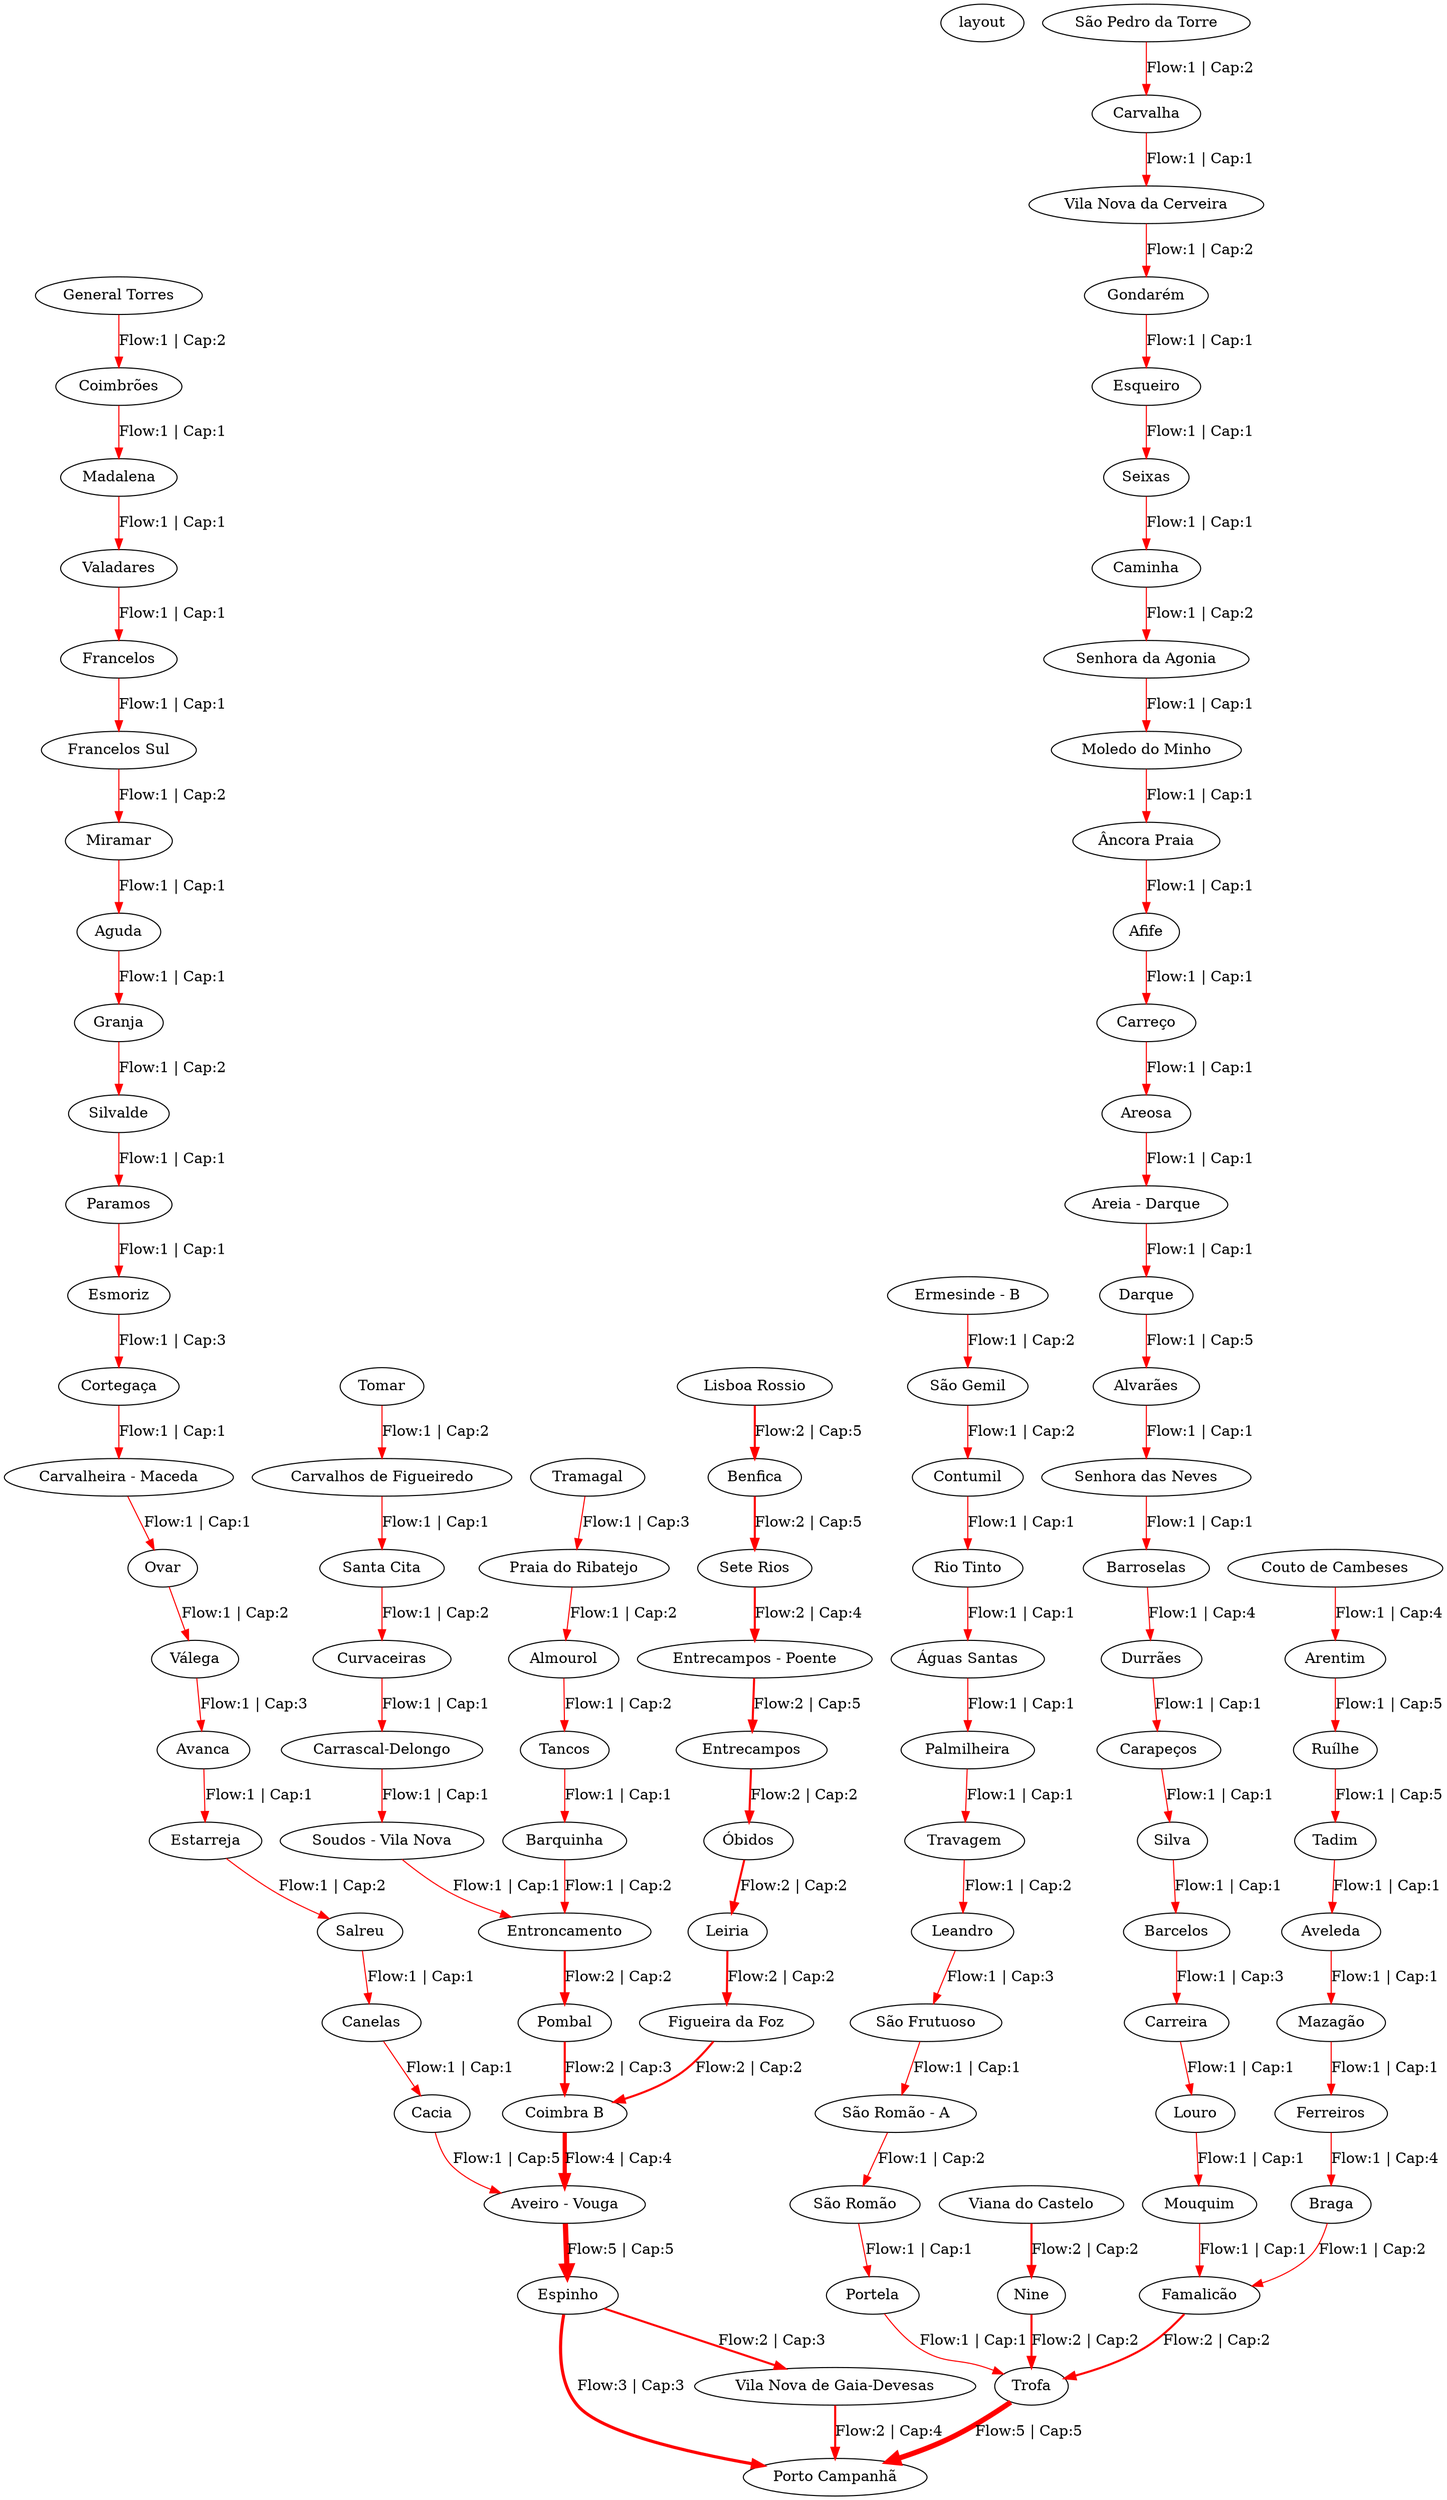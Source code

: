 digraph G {
layout: neato;

	"Viana do Castelo" -> "Nine" [label="Flow:2 | Cap:2", color=red, penwidth=2];
	"Nine" -> "Trofa" [label="Flow:2 | Cap:2", color=red, penwidth=2];
	"Pombal" -> "Coimbra B" [label="Flow:2 | Cap:3", color=red, penwidth=2];
	"Vila Nova de Gaia-Devesas" -> "Porto Campanhã" [label="Flow:2 | Cap:4", color=red, penwidth=2];
	"Silva" -> "Barcelos" [label="Flow:1 | Cap:1", color=red, penwidth=1];
	"São Pedro da Torre" -> "Carvalha" [label="Flow:1 | Cap:2", color=red, penwidth=1];
	"Estarreja" -> "Salreu" [label="Flow:1 | Cap:2", color=red, penwidth=1];
	"Famalicão" -> "Trofa" [label="Flow:2 | Cap:2", color=red, penwidth=2];
	"Darque" -> "Alvarães" [label="Flow:1 | Cap:5", color=red, penwidth=1];
	"Aveiro - Vouga" -> "Espinho" [label="Flow:5 | Cap:5", color=red, penwidth=5];
	"São Romão" -> "Portela" [label="Flow:1 | Cap:1", color=red, penwidth=1];
	"São Frutuoso" -> "São Romão - A" [label="Flow:1 | Cap:1", color=red, penwidth=1];
	"Carreço" -> "Areosa" [label="Flow:1 | Cap:1", color=red, penwidth=1];
	"Afife" -> "Carreço" [label="Flow:1 | Cap:1", color=red, penwidth=1];
	"Ferreiros" -> "Braga" [label="Flow:1 | Cap:4", color=red, penwidth=1];
	"Contumil" -> "Rio Tinto" [label="Flow:1 | Cap:1", color=red, penwidth=1];
	"Rio Tinto" -> "Águas Santas" [label="Flow:1 | Cap:1", color=red, penwidth=1];
	"Entroncamento" -> "Pombal" [label="Flow:2 | Cap:2", color=red, penwidth=2];
	"Senhora da Agonia" -> "Moledo do Minho" [label="Flow:1 | Cap:1", color=red, penwidth=1];
	"Avanca" -> "Estarreja" [label="Flow:1 | Cap:1", color=red, penwidth=1];
	"Braga" -> "Famalicão" [label="Flow:1 | Cap:2", color=red, penwidth=1];
	"Salreu" -> "Canelas" [label="Flow:1 | Cap:1", color=red, penwidth=1];
	"Granja" -> "Silvalde" [label="Flow:1 | Cap:2", color=red, penwidth=1];
	"Francelos" -> "Francelos Sul" [label="Flow:1 | Cap:1", color=red, penwidth=1];
	"Espinho" -> "Porto Campanhã" [label="Flow:3 | Cap:3", color=red, penwidth=3];
	"Espinho" -> "Vila Nova de Gaia-Devesas" [label="Flow:2 | Cap:3", color=red, penwidth=2];
	"Carapeços" -> "Silva" [label="Flow:1 | Cap:1", color=red, penwidth=1];
	"Aveleda" -> "Mazagão" [label="Flow:1 | Cap:1", color=red, penwidth=1];
	"Senhora das Neves" -> "Barroselas" [label="Flow:1 | Cap:1", color=red, penwidth=1];
	"General Torres" -> "Coimbrões" [label="Flow:1 | Cap:2", color=red, penwidth=1];
	"Coimbra B" -> "Aveiro - Vouga" [label="Flow:4 | Cap:4", color=red, penwidth=4];
	"Mazagão" -> "Ferreiros" [label="Flow:1 | Cap:1", color=red, penwidth=1];
	"Portela" -> "Trofa" [label="Flow:1 | Cap:1", color=red, penwidth=1];
	"Mouquim" -> "Famalicão" [label="Flow:1 | Cap:1", color=red, penwidth=1];
	"Seixas" -> "Caminha" [label="Flow:1 | Cap:1", color=red, penwidth=1];
	"Ruílhe" -> "Tadim" [label="Flow:1 | Cap:5", color=red, penwidth=1];
	"Tadim" -> "Aveleda" [label="Flow:1 | Cap:1", color=red, penwidth=1];
	"São Romão - A" -> "São Romão" [label="Flow:1 | Cap:2", color=red, penwidth=1];
	"Curvaceiras" -> "Carrascal-Delongo" [label="Flow:1 | Cap:1", color=red, penwidth=1];
	"Madalena" -> "Valadares" [label="Flow:1 | Cap:1", color=red, penwidth=1];
	"Cortegaça" -> "Carvalheira - Maceda" [label="Flow:1 | Cap:1", color=red, penwidth=1];
	"Gondarém" -> "Esqueiro" [label="Flow:1 | Cap:1", color=red, penwidth=1];
	"Tramagal" -> "Praia do Ribatejo" [label="Flow:1 | Cap:3", color=red, penwidth=1];
	"Paramos" -> "Esmoriz" [label="Flow:1 | Cap:1", color=red, penwidth=1];
	"Águas Santas" -> "Palmilheira" [label="Flow:1 | Cap:1", color=red, penwidth=1];
	"São Gemil" -> "Contumil" [label="Flow:1 | Cap:2", color=red, penwidth=1];
	"Barroselas" -> "Durrães" [label="Flow:1 | Cap:4", color=red, penwidth=1];
	"Valadares" -> "Francelos" [label="Flow:1 | Cap:1", color=red, penwidth=1];
	"Arentim" -> "Ruílhe" [label="Flow:1 | Cap:5", color=red, penwidth=1];
	"Areia - Darque" -> "Darque" [label="Flow:1 | Cap:1", color=red, penwidth=1];
	"Couto de Cambeses" -> "Arentim" [label="Flow:1 | Cap:4", color=red, penwidth=1];
	"Areosa" -> "Areia - Darque" [label="Flow:1 | Cap:1", color=red, penwidth=1];
	"Leandro" -> "São Frutuoso" [label="Flow:1 | Cap:3", color=red, penwidth=1];
	"Vila Nova da Cerveira" -> "Gondarém" [label="Flow:1 | Cap:2", color=red, penwidth=1];
	"Barquinha" -> "Entroncamento" [label="Flow:1 | Cap:2", color=red, penwidth=1];
	"Carrascal-Delongo" -> "Soudos - Vila Nova" [label="Flow:1 | Cap:1", color=red, penwidth=1];
	"Carvalhos de Figueiredo" -> "Santa Cita" [label="Flow:1 | Cap:1", color=red, penwidth=1];
	"Entrecampos - Poente" -> "Entrecampos" [label="Flow:2 | Cap:5", color=red, penwidth=2];
	"Sete Rios" -> "Entrecampos - Poente" [label="Flow:2 | Cap:4", color=red, penwidth=2];
	"Coimbrões" -> "Madalena" [label="Flow:1 | Cap:1", color=red, penwidth=1];
	"Almourol" -> "Tancos" [label="Flow:1 | Cap:2", color=red, penwidth=1];
	"Benfica" -> "Sete Rios" [label="Flow:2 | Cap:5", color=red, penwidth=2];
	"Aguda" -> "Granja" [label="Flow:1 | Cap:1", color=red, penwidth=1];
	"Silvalde" -> "Paramos" [label="Flow:1 | Cap:1", color=red, penwidth=1];
	"Figueira da Foz" -> "Coimbra B" [label="Flow:2 | Cap:2", color=red, penwidth=2];
	"Barcelos" -> "Carreira" [label="Flow:1 | Cap:3", color=red, penwidth=1];
	"Trofa" -> "Porto Campanhã" [label="Flow:5 | Cap:5", color=red, penwidth=5];
	"Palmilheira" -> "Travagem" [label="Flow:1 | Cap:1", color=red, penwidth=1];
	"Carvalha" -> "Vila Nova da Cerveira" [label="Flow:1 | Cap:1", color=red, penwidth=1];
	"Praia do Ribatejo" -> "Almourol" [label="Flow:1 | Cap:2", color=red, penwidth=1];
	"Entrecampos" -> "Óbidos" [label="Flow:2 | Cap:2", color=red, penwidth=2];
	"Durrães" -> "Carapeços" [label="Flow:1 | Cap:1", color=red, penwidth=1];
	"Alvarães" -> "Senhora das Neves" [label="Flow:1 | Cap:1", color=red, penwidth=1];
	"Moledo do Minho" -> "Âncora Praia" [label="Flow:1 | Cap:1", color=red, penwidth=1];
	"Válega" -> "Avanca" [label="Flow:1 | Cap:3", color=red, penwidth=1];
	"Ovar" -> "Válega" [label="Flow:1 | Cap:2", color=red, penwidth=1];
	"Miramar" -> "Aguda" [label="Flow:1 | Cap:1", color=red, penwidth=1];
	"Soudos - Vila Nova" -> "Entroncamento" [label="Flow:1 | Cap:1", color=red, penwidth=1];
	"Âncora Praia" -> "Afife" [label="Flow:1 | Cap:1", color=red, penwidth=1];
	"Lisboa Rossio" -> "Benfica" [label="Flow:2 | Cap:5", color=red, penwidth=2];
	"Santa Cita" -> "Curvaceiras" [label="Flow:1 | Cap:2", color=red, penwidth=1];
	"Cacia" -> "Aveiro - Vouga" [label="Flow:1 | Cap:5", color=red, penwidth=1];
	"Esqueiro" -> "Seixas" [label="Flow:1 | Cap:1", color=red, penwidth=1];
	"Louro" -> "Mouquim" [label="Flow:1 | Cap:1", color=red, penwidth=1];
	"Ermesinde - B" -> "São Gemil" [label="Flow:1 | Cap:2", color=red, penwidth=1];
	"Travagem" -> "Leandro" [label="Flow:1 | Cap:2", color=red, penwidth=1];
	"Canelas" -> "Cacia" [label="Flow:1 | Cap:1", color=red, penwidth=1];
	"Caminha" -> "Senhora da Agonia" [label="Flow:1 | Cap:2", color=red, penwidth=1];
	"Carreira" -> "Louro" [label="Flow:1 | Cap:1", color=red, penwidth=1];
	"Tancos" -> "Barquinha" [label="Flow:1 | Cap:1", color=red, penwidth=1];
	"Esmoriz" -> "Cortegaça" [label="Flow:1 | Cap:3", color=red, penwidth=1];
	"Óbidos" -> "Leiria" [label="Flow:2 | Cap:2", color=red, penwidth=2];
	"Tomar" -> "Carvalhos de Figueiredo" [label="Flow:1 | Cap:2", color=red, penwidth=1];
	"Leiria" -> "Figueira da Foz" [label="Flow:2 | Cap:2", color=red, penwidth=2];
	"Carvalheira - Maceda" -> "Ovar" [label="Flow:1 | Cap:1", color=red, penwidth=1];
	"Francelos Sul" -> "Miramar" [label="Flow:1 | Cap:2", color=red, penwidth=1];
}